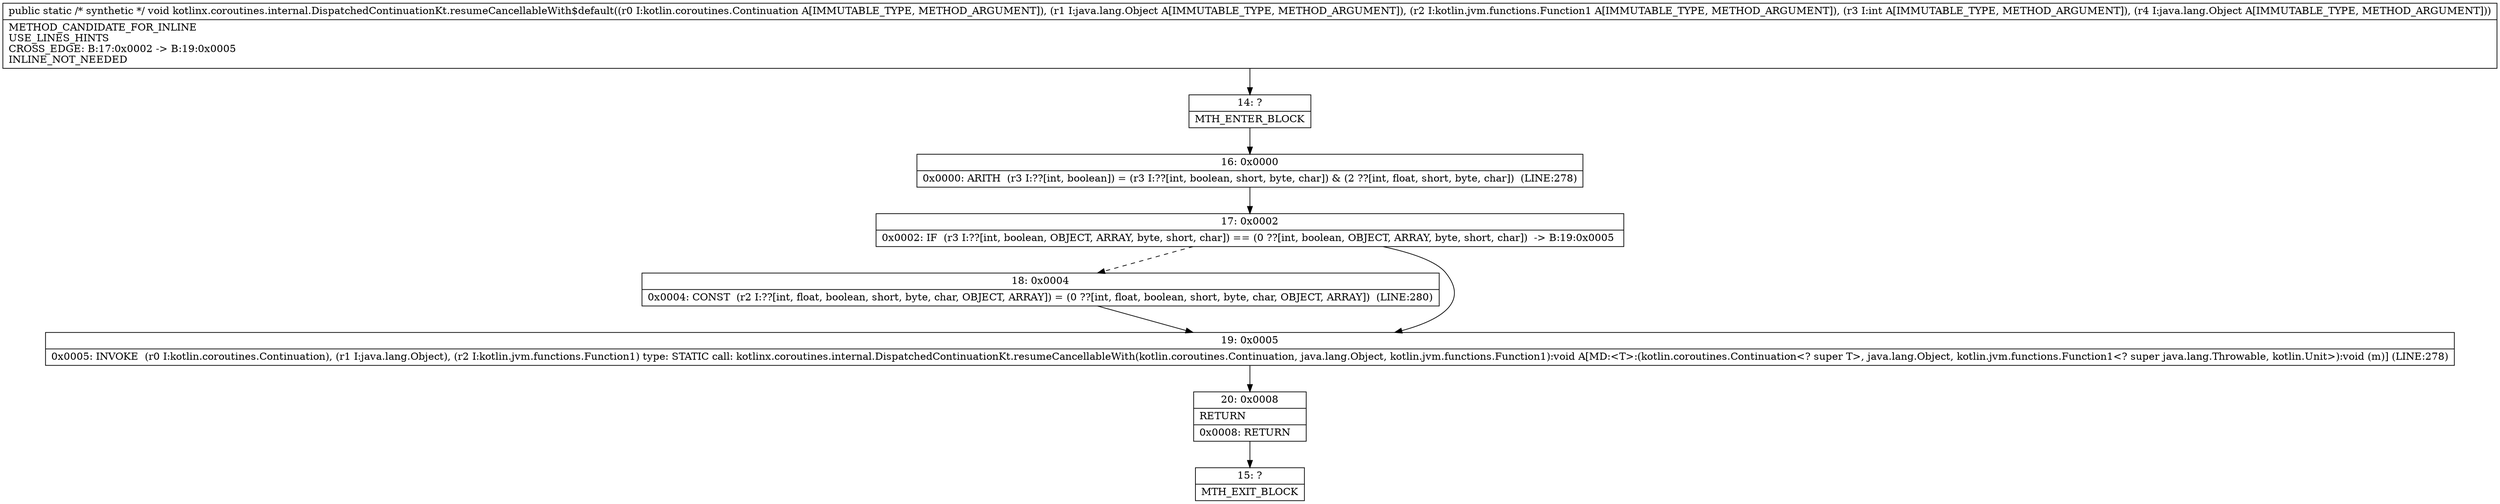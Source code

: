 digraph "CFG forkotlinx.coroutines.internal.DispatchedContinuationKt.resumeCancellableWith$default(Lkotlin\/coroutines\/Continuation;Ljava\/lang\/Object;Lkotlin\/jvm\/functions\/Function1;ILjava\/lang\/Object;)V" {
Node_14 [shape=record,label="{14\:\ ?|MTH_ENTER_BLOCK\l}"];
Node_16 [shape=record,label="{16\:\ 0x0000|0x0000: ARITH  (r3 I:??[int, boolean]) = (r3 I:??[int, boolean, short, byte, char]) & (2 ??[int, float, short, byte, char])  (LINE:278)\l}"];
Node_17 [shape=record,label="{17\:\ 0x0002|0x0002: IF  (r3 I:??[int, boolean, OBJECT, ARRAY, byte, short, char]) == (0 ??[int, boolean, OBJECT, ARRAY, byte, short, char])  \-\> B:19:0x0005 \l}"];
Node_18 [shape=record,label="{18\:\ 0x0004|0x0004: CONST  (r2 I:??[int, float, boolean, short, byte, char, OBJECT, ARRAY]) = (0 ??[int, float, boolean, short, byte, char, OBJECT, ARRAY])  (LINE:280)\l}"];
Node_19 [shape=record,label="{19\:\ 0x0005|0x0005: INVOKE  (r0 I:kotlin.coroutines.Continuation), (r1 I:java.lang.Object), (r2 I:kotlin.jvm.functions.Function1) type: STATIC call: kotlinx.coroutines.internal.DispatchedContinuationKt.resumeCancellableWith(kotlin.coroutines.Continuation, java.lang.Object, kotlin.jvm.functions.Function1):void A[MD:\<T\>:(kotlin.coroutines.Continuation\<? super T\>, java.lang.Object, kotlin.jvm.functions.Function1\<? super java.lang.Throwable, kotlin.Unit\>):void (m)] (LINE:278)\l}"];
Node_20 [shape=record,label="{20\:\ 0x0008|RETURN\l|0x0008: RETURN   \l}"];
Node_15 [shape=record,label="{15\:\ ?|MTH_EXIT_BLOCK\l}"];
MethodNode[shape=record,label="{public static \/* synthetic *\/ void kotlinx.coroutines.internal.DispatchedContinuationKt.resumeCancellableWith$default((r0 I:kotlin.coroutines.Continuation A[IMMUTABLE_TYPE, METHOD_ARGUMENT]), (r1 I:java.lang.Object A[IMMUTABLE_TYPE, METHOD_ARGUMENT]), (r2 I:kotlin.jvm.functions.Function1 A[IMMUTABLE_TYPE, METHOD_ARGUMENT]), (r3 I:int A[IMMUTABLE_TYPE, METHOD_ARGUMENT]), (r4 I:java.lang.Object A[IMMUTABLE_TYPE, METHOD_ARGUMENT]))  | METHOD_CANDIDATE_FOR_INLINE\lUSE_LINES_HINTS\lCROSS_EDGE: B:17:0x0002 \-\> B:19:0x0005\lINLINE_NOT_NEEDED\l}"];
MethodNode -> Node_14;Node_14 -> Node_16;
Node_16 -> Node_17;
Node_17 -> Node_18[style=dashed];
Node_17 -> Node_19;
Node_18 -> Node_19;
Node_19 -> Node_20;
Node_20 -> Node_15;
}


